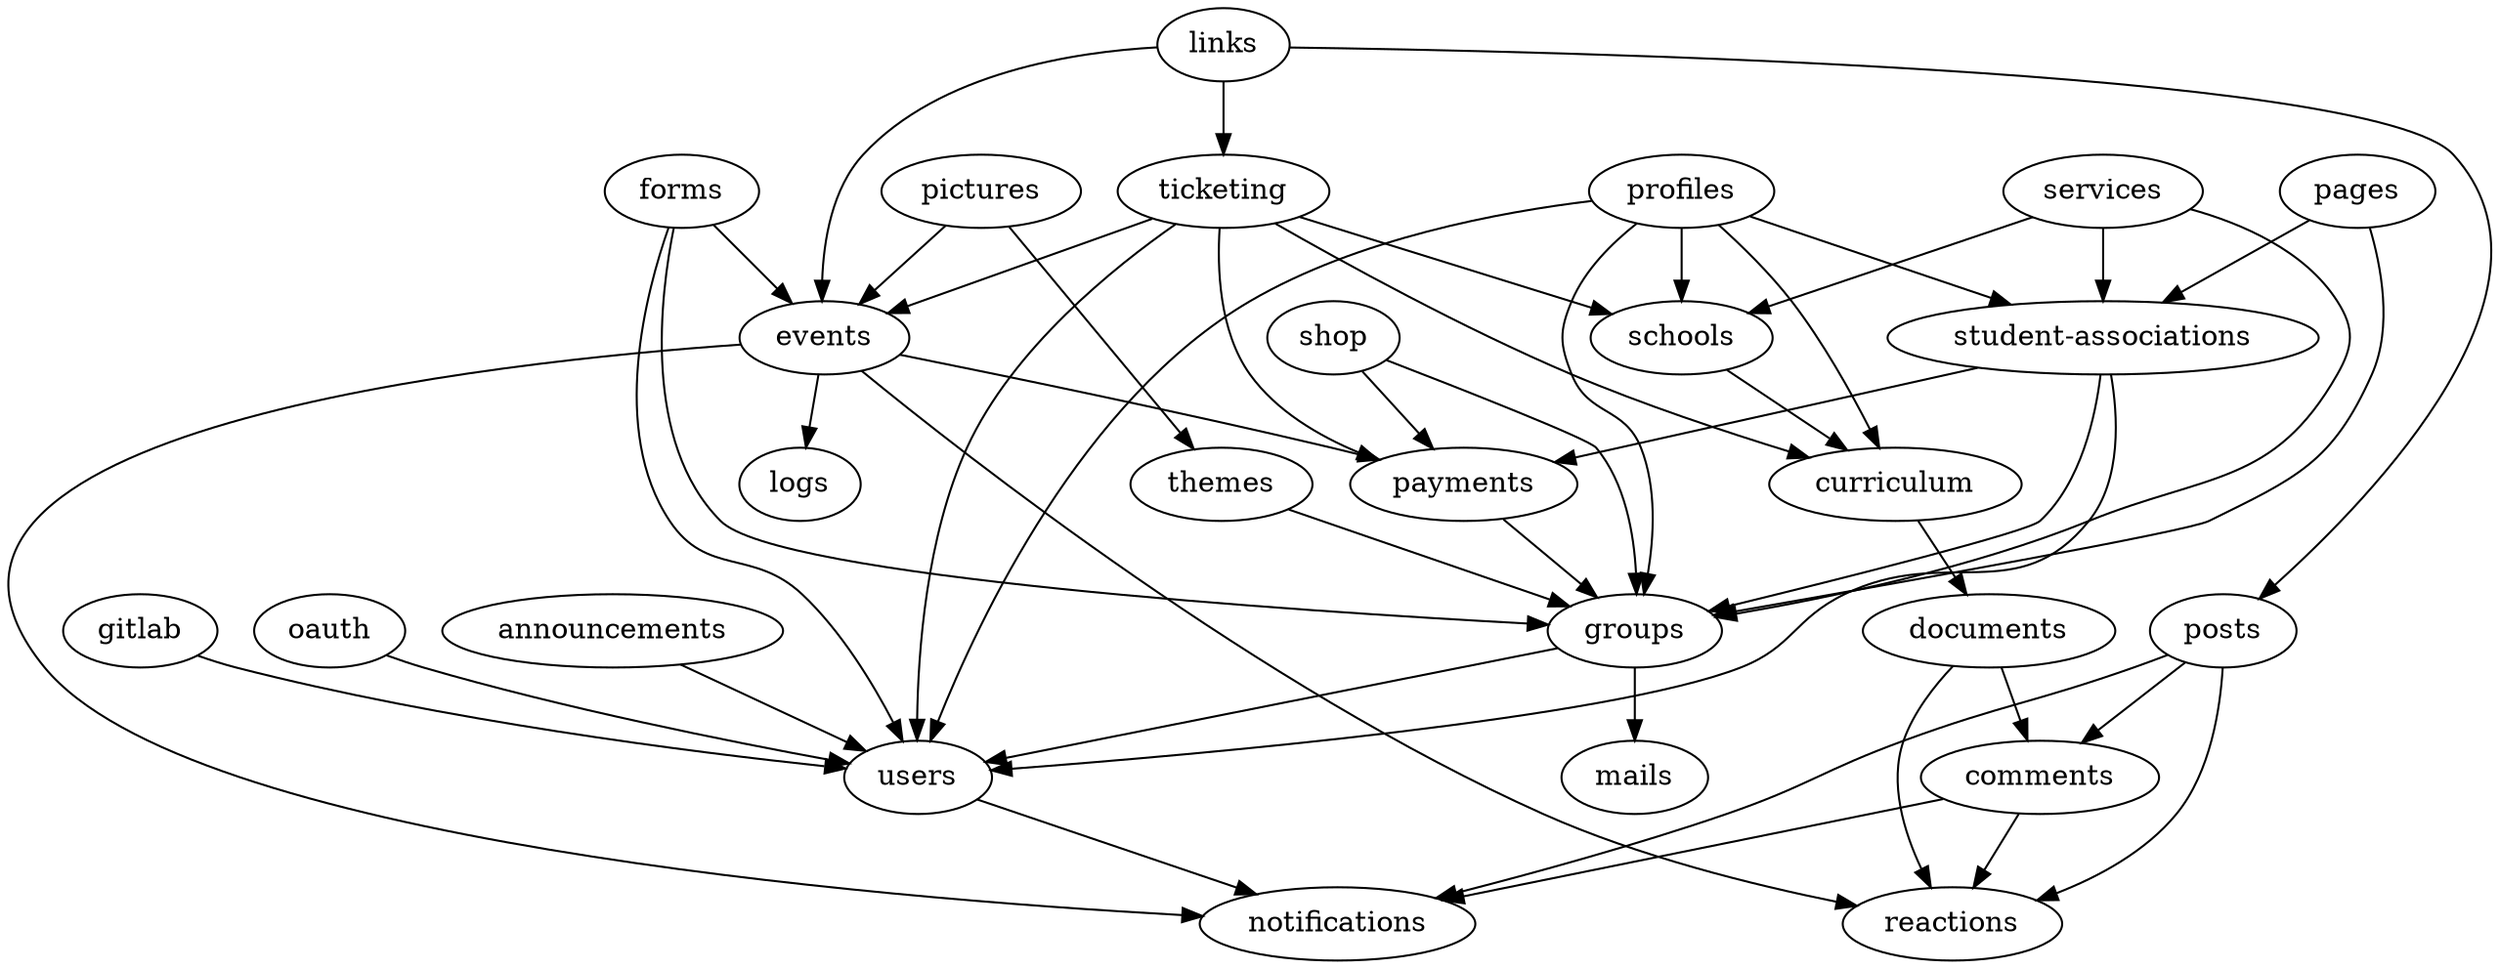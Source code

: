 strict digraph ImportGraph {
    "announcements" -> "users";
    "comments" -> "notifications";
    "comments" -> "reactions";
    "curriculum" -> "documents";
    "documents" -> "comments";
    "documents" -> "reactions";
    "events" -> "logs";
    "events" -> "notifications";
    "events" -> "payments";
    "events" -> "reactions";
    "forms" -> "events";
    "forms" -> "groups";
    "forms" -> "users";
    "gitlab" -> "users";
    "groups" -> "mails";
    "groups" -> "users";
    "links" -> "events";
    "links" -> "posts";
    "links" -> "ticketing";
    "oauth" -> "users";
    "pages" -> "groups";
    "pages" -> "student-associations";
    "payments" -> "groups";
    "pictures" -> "events";
    "pictures" -> "themes";
    "posts" -> "comments";
    "posts" -> "notifications";
    "posts" -> "reactions";
    "profiles" -> "curriculum";
    "profiles" -> "groups";
    "profiles" -> "schools";
    "profiles" -> "student-associations";
    "profiles" -> "users";
    "schools" -> "curriculum";
    "services" -> "groups";
    "services" -> "schools";
    "services" -> "student-associations";
    "shop" -> "groups";
    "shop" -> "payments";
    "student-associations" -> "groups";
    "student-associations" -> "payments";
    "student-associations" -> "users";
    "themes" -> "groups";
    "ticketing" -> "curriculum";
    "ticketing" -> "events";
    "ticketing" -> "payments";
    "ticketing" -> "schools";
    "ticketing" -> "users";
    "users" -> "notifications";
}